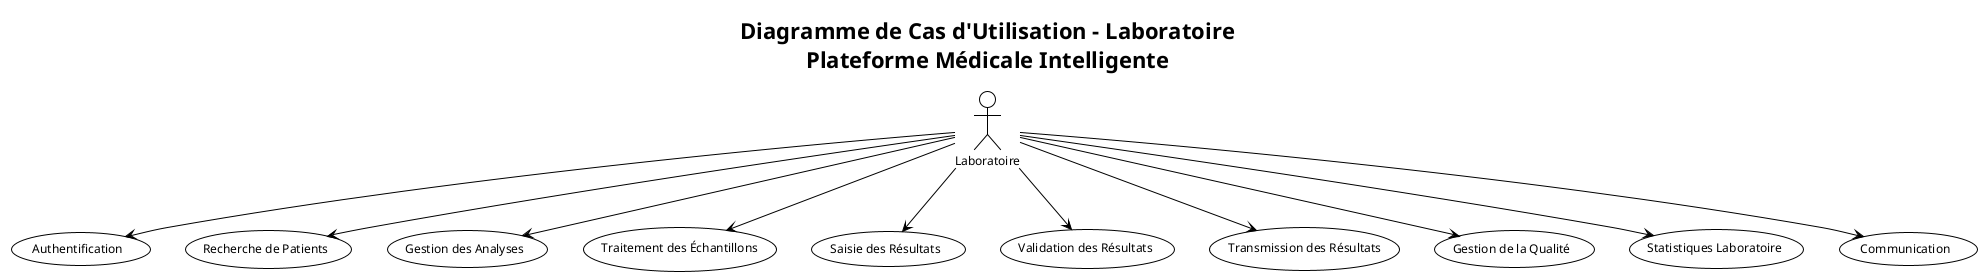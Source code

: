 @startuml Laboratory_UseCase_Diagram
!theme plain
skinparam usecase {
    BackgroundColor White
    BorderColor Black
    FontSize 12
}
skinparam actor {
    BackgroundColor White
    BorderColor Black
    FontSize 12
}
skinparam direction top to bottom

title Diagramme de Cas d'Utilisation - Laboratoire\nPlateforme Médicale Intelligente

' Acteur principal
actor "Laboratoire" as Laboratory

' Cas d'utilisation principaux
usecase "Authentification" as UC_Auth
usecase "Recherche de Patients" as UC_PatientSearch
usecase "Gestion des Analyses" as UC_TestManagement
usecase "Traitement des Échantillons" as UC_SampleProcessing
usecase "Saisie des Résultats" as UC_ResultEntry
usecase "Validation des Résultats" as UC_ResultValidation
usecase "Transmission des Résultats" as UC_ResultTransmission
usecase "Gestion de la Qualité" as UC_QualityManagement
usecase "Statistiques Laboratoire" as UC_LaboratoryStatistics
usecase "Communication" as UC_Communication

' Relations
Laboratory --> UC_Auth
Laboratory --> UC_PatientSearch
Laboratory --> UC_TestManagement
Laboratory --> UC_SampleProcessing
Laboratory --> UC_ResultEntry
Laboratory --> UC_ResultValidation
Laboratory --> UC_ResultTransmission
Laboratory --> UC_QualityManagement
Laboratory --> UC_LaboratoryStatistics
Laboratory --> UC_Communication

@enduml 